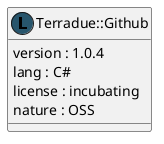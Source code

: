 @startuml
  class "Terradue::Github" as namespace_terradue_1_1_github << (L, #27556C) >> [[../namespaces/namespace_terradue_1_1_github.html]] {
     version : 1.0.4 
     lang : C#
     license : incubating
     nature : OSS
  }
@enduml
